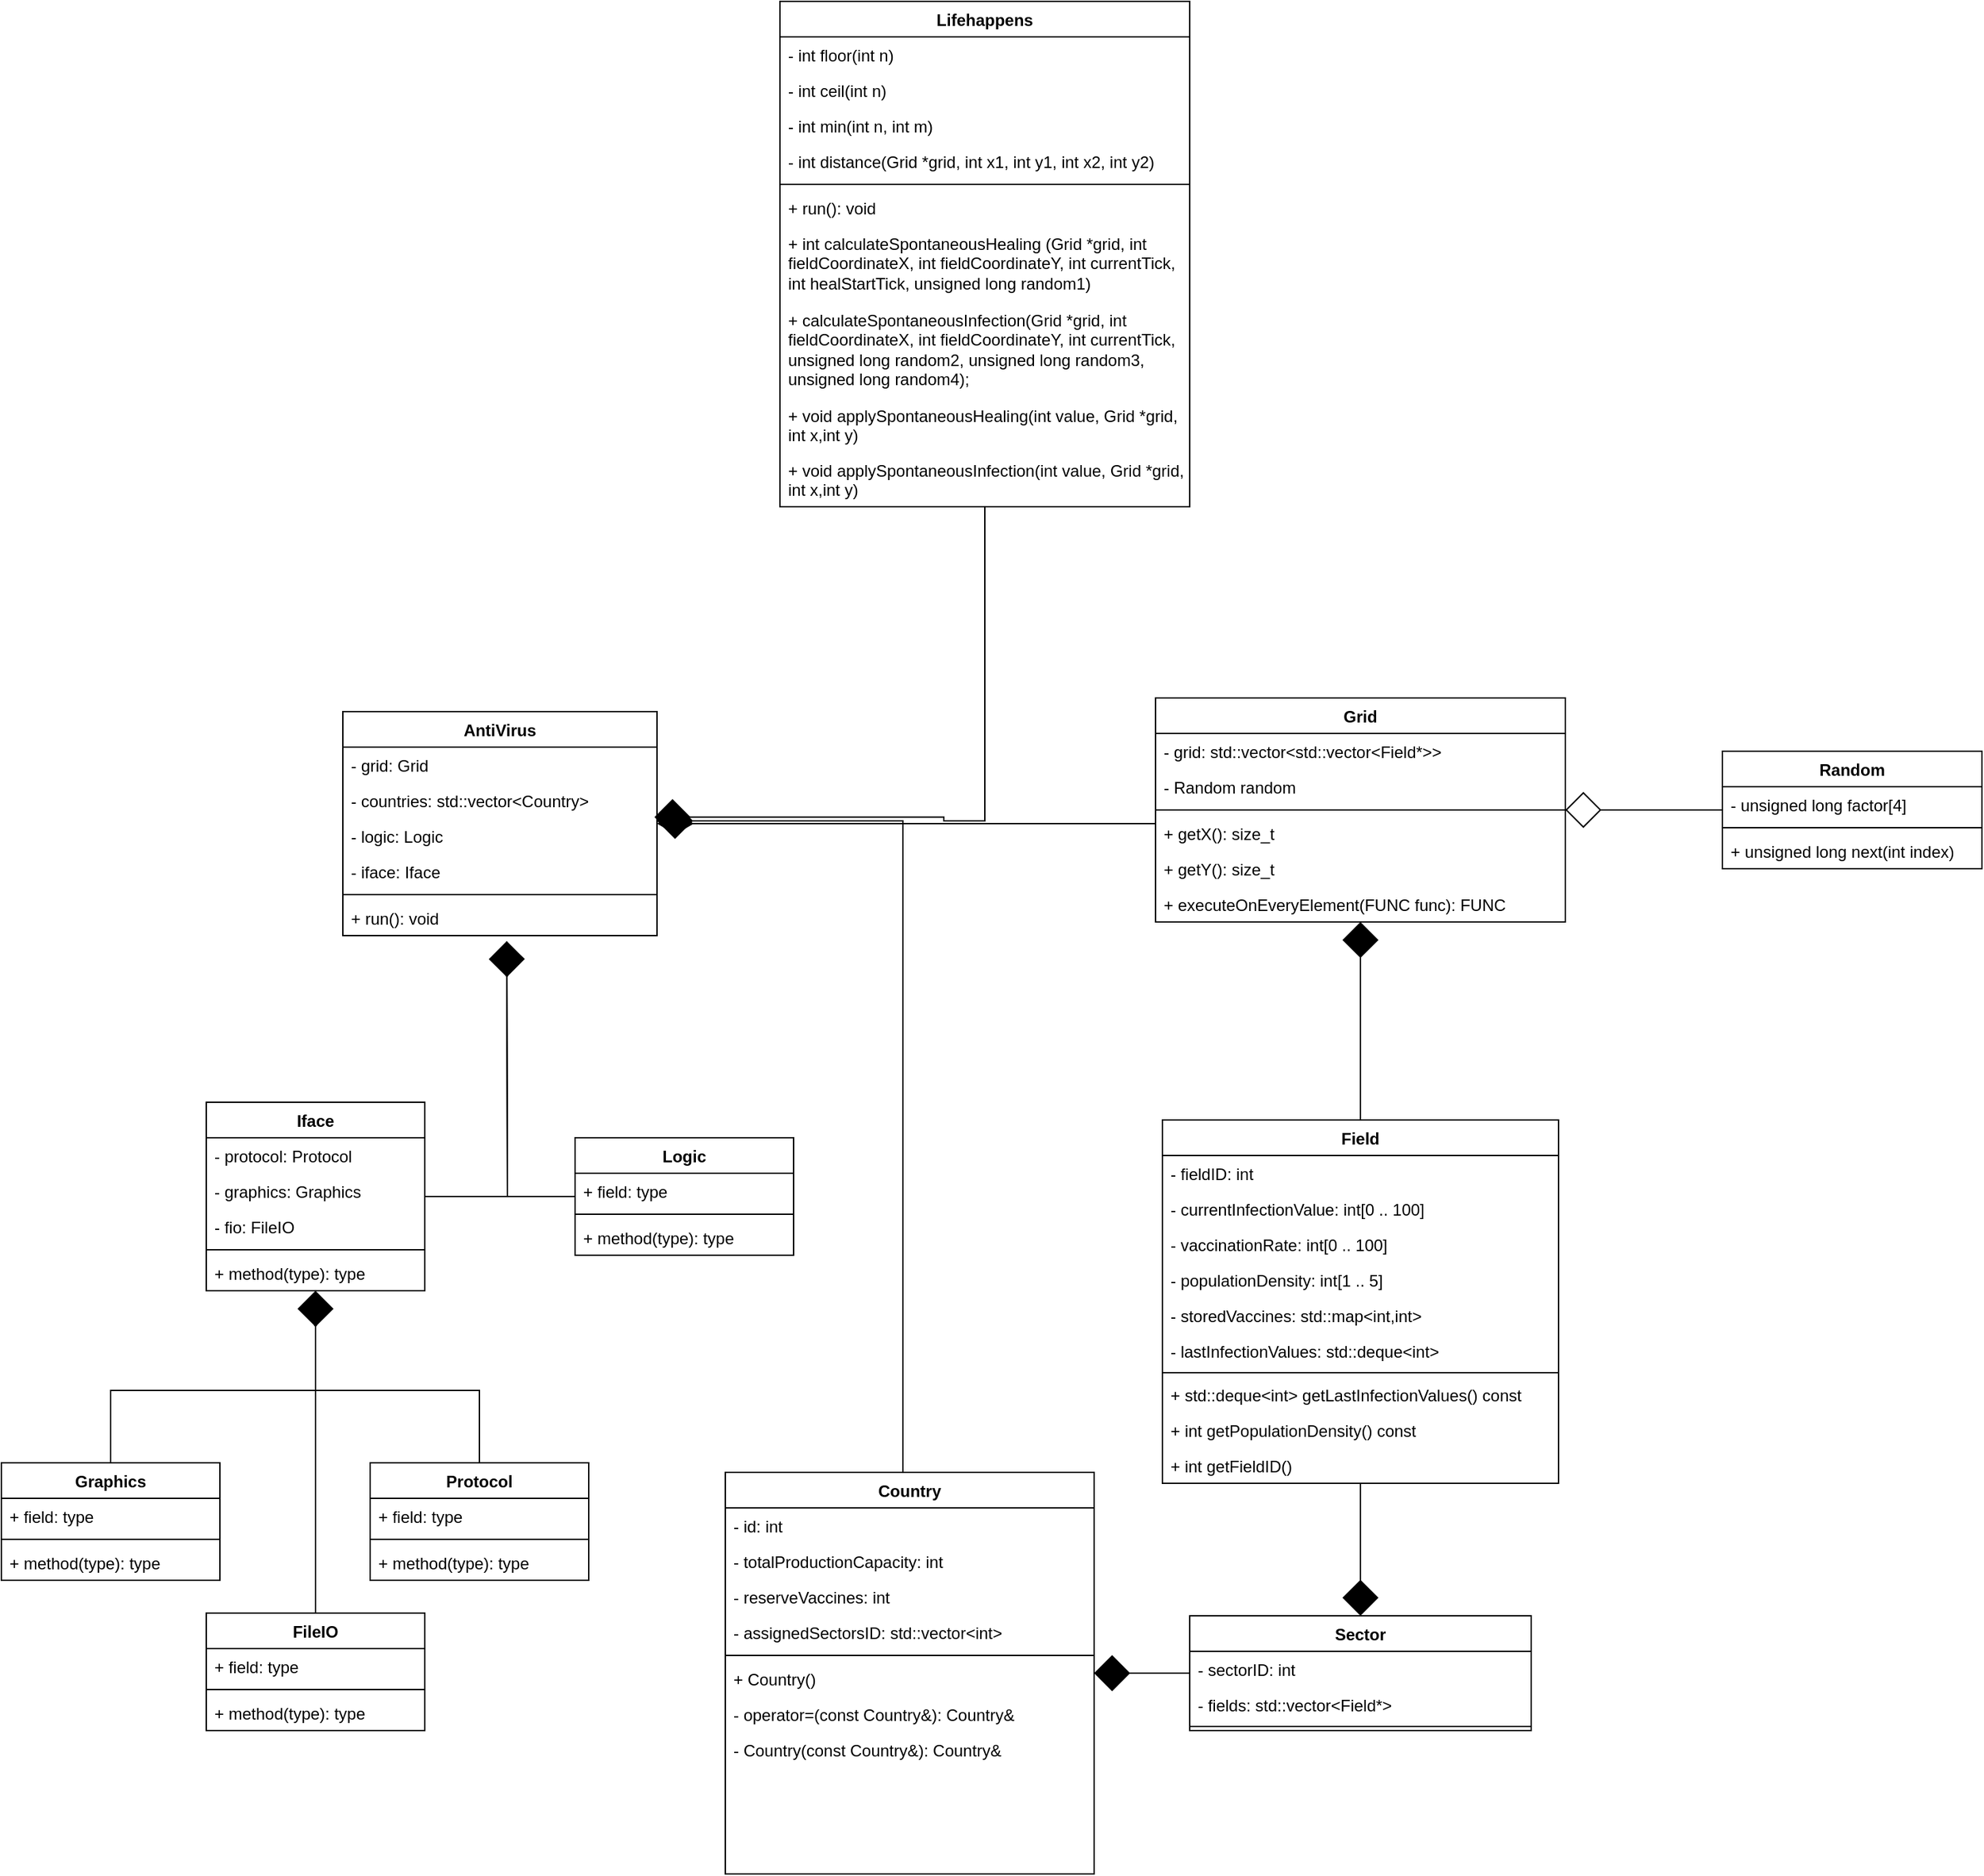 <mxfile version="13.8.0" type="google"><diagram ID="C5RBs43oDa-KdzZeNtuy" name="Page-1"><mxGraphModel dx="3422" dy="2619" grid="1" gridSize="10" guides="1" tooltips="1" connect="1" arrows="1" fold="1" page="1" pageScale="1" pageWidth="827" pageHeight="1169" math="0" shadow="0"><root><mxCell id="WIyWlLk6GJQsqaUBKTNV-0"/><mxCell id="WIyWlLk6GJQsqaUBKTNV-1" parent="WIyWlLk6GJQsqaUBKTNV-0"/><mxCell id="WLsQaqAnKxrEDyTLTu7i-65" style="edgeStyle=orthogonalEdgeStyle;rounded=0;orthogonalLoop=1;jettySize=auto;html=1;endArrow=diamondThin;endFill=1;endSize=24;" parent="WIyWlLk6GJQsqaUBKTNV-1" source="WLsQaqAnKxrEDyTLTu7i-56" edge="1"><mxGeometry relative="1" as="geometry"><mxPoint x="-50" y="188" as="targetPoint"/></mxGeometry></mxCell><mxCell id="WLsQaqAnKxrEDyTLTu7i-56" value="Iface" style="swimlane;fontStyle=1;align=center;verticalAlign=top;childLayout=stackLayout;horizontal=1;startSize=26;horizontalStack=0;resizeParent=1;resizeParentMax=0;resizeLast=0;collapsible=1;marginBottom=0;" parent="WIyWlLk6GJQsqaUBKTNV-1" vertex="1"><mxGeometry x="-270" y="306" width="160" height="138" as="geometry"/></mxCell><mxCell id="WLsQaqAnKxrEDyTLTu7i-60" value="- protocol: Protocol" style="text;align=left;verticalAlign=top;spacingLeft=4;spacingRight=4;overflow=hidden;rotatable=0;points=[[0,0.5],[1,0.5]];portConstraint=eastwest;rounded=0;shadow=0;html=0;" parent="WLsQaqAnKxrEDyTLTu7i-56" vertex="1"><mxGeometry y="26" width="160" height="26" as="geometry"/></mxCell><mxCell id="WLsQaqAnKxrEDyTLTu7i-61" value="- graphics: Graphics" style="text;align=left;verticalAlign=top;spacingLeft=4;spacingRight=4;overflow=hidden;rotatable=0;points=[[0,0.5],[1,0.5]];portConstraint=eastwest;rounded=0;shadow=0;html=0;" parent="WLsQaqAnKxrEDyTLTu7i-56" vertex="1"><mxGeometry y="52" width="160" height="26" as="geometry"/></mxCell><mxCell id="WLsQaqAnKxrEDyTLTu7i-62" value="- fio: FileIO" style="text;align=left;verticalAlign=top;spacingLeft=4;spacingRight=4;overflow=hidden;rotatable=0;points=[[0,0.5],[1,0.5]];portConstraint=eastwest;rounded=0;shadow=0;html=0;" parent="WLsQaqAnKxrEDyTLTu7i-56" vertex="1"><mxGeometry y="78" width="160" height="26" as="geometry"/></mxCell><mxCell id="WLsQaqAnKxrEDyTLTu7i-58" value="" style="line;strokeWidth=1;fillColor=none;align=left;verticalAlign=middle;spacingTop=-1;spacingLeft=3;spacingRight=3;rotatable=0;labelPosition=right;points=[];portConstraint=eastwest;" parent="WLsQaqAnKxrEDyTLTu7i-56" vertex="1"><mxGeometry y="104" width="160" height="8" as="geometry"/></mxCell><mxCell id="WLsQaqAnKxrEDyTLTu7i-59" value="+ method(type): type" style="text;strokeColor=none;fillColor=none;align=left;verticalAlign=top;spacingLeft=4;spacingRight=4;overflow=hidden;rotatable=0;points=[[0,0.5],[1,0.5]];portConstraint=eastwest;" parent="WLsQaqAnKxrEDyTLTu7i-56" vertex="1"><mxGeometry y="112" width="160" height="26" as="geometry"/></mxCell><mxCell id="WLsQaqAnKxrEDyTLTu7i-66" style="edgeStyle=orthogonalEdgeStyle;rounded=0;orthogonalLoop=1;jettySize=auto;html=1;endArrow=diamond;endFill=1;endSize=24;" parent="WIyWlLk6GJQsqaUBKTNV-1" source="WLsQaqAnKxrEDyTLTu7i-45" edge="1"><mxGeometry relative="1" as="geometry"><mxPoint x="-50" y="188" as="targetPoint"/></mxGeometry></mxCell><mxCell id="WLsQaqAnKxrEDyTLTu7i-67" style="edgeStyle=orthogonalEdgeStyle;rounded=0;orthogonalLoop=1;jettySize=auto;html=1;endArrow=diamondThin;endFill=1;endSize=24;" parent="WIyWlLk6GJQsqaUBKTNV-1" source="WLsQaqAnKxrEDyTLTu7i-30" target="WLsQaqAnKxrEDyTLTu7i-56" edge="1"><mxGeometry relative="1" as="geometry"/></mxCell><mxCell id="WLsQaqAnKxrEDyTLTu7i-30" value="Graphics" style="swimlane;fontStyle=1;align=center;verticalAlign=top;childLayout=stackLayout;horizontal=1;startSize=26;horizontalStack=0;resizeParent=1;resizeParentMax=0;resizeLast=0;collapsible=1;marginBottom=0;" parent="WIyWlLk6GJQsqaUBKTNV-1" vertex="1"><mxGeometry x="-420" y="570" width="160" height="86" as="geometry"/></mxCell><mxCell id="WLsQaqAnKxrEDyTLTu7i-31" value="+ field: type" style="text;strokeColor=none;fillColor=none;align=left;verticalAlign=top;spacingLeft=4;spacingRight=4;overflow=hidden;rotatable=0;points=[[0,0.5],[1,0.5]];portConstraint=eastwest;" parent="WLsQaqAnKxrEDyTLTu7i-30" vertex="1"><mxGeometry y="26" width="160" height="26" as="geometry"/></mxCell><mxCell id="WLsQaqAnKxrEDyTLTu7i-32" value="" style="line;strokeWidth=1;fillColor=none;align=left;verticalAlign=middle;spacingTop=-1;spacingLeft=3;spacingRight=3;rotatable=0;labelPosition=right;points=[];portConstraint=eastwest;" parent="WLsQaqAnKxrEDyTLTu7i-30" vertex="1"><mxGeometry y="52" width="160" height="8" as="geometry"/></mxCell><mxCell id="WLsQaqAnKxrEDyTLTu7i-33" value="+ method(type): type" style="text;strokeColor=none;fillColor=none;align=left;verticalAlign=top;spacingLeft=4;spacingRight=4;overflow=hidden;rotatable=0;points=[[0,0.5],[1,0.5]];portConstraint=eastwest;" parent="WLsQaqAnKxrEDyTLTu7i-30" vertex="1"><mxGeometry y="60" width="160" height="26" as="geometry"/></mxCell><mxCell id="WLsQaqAnKxrEDyTLTu7i-68" style="edgeStyle=orthogonalEdgeStyle;rounded=0;orthogonalLoop=1;jettySize=auto;html=1;endArrow=diamondThin;endFill=1;endSize=24;" parent="WIyWlLk6GJQsqaUBKTNV-1" source="WLsQaqAnKxrEDyTLTu7i-34" target="WLsQaqAnKxrEDyTLTu7i-56" edge="1"><mxGeometry relative="1" as="geometry"/></mxCell><mxCell id="WLsQaqAnKxrEDyTLTu7i-34" value="Protocol" style="swimlane;fontStyle=1;align=center;verticalAlign=top;childLayout=stackLayout;horizontal=1;startSize=26;horizontalStack=0;resizeParent=1;resizeParentMax=0;resizeLast=0;collapsible=1;marginBottom=0;" parent="WIyWlLk6GJQsqaUBKTNV-1" vertex="1"><mxGeometry x="-150" y="570" width="160" height="86" as="geometry"/></mxCell><mxCell id="WLsQaqAnKxrEDyTLTu7i-35" value="+ field: type" style="text;strokeColor=none;fillColor=none;align=left;verticalAlign=top;spacingLeft=4;spacingRight=4;overflow=hidden;rotatable=0;points=[[0,0.5],[1,0.5]];portConstraint=eastwest;" parent="WLsQaqAnKxrEDyTLTu7i-34" vertex="1"><mxGeometry y="26" width="160" height="26" as="geometry"/></mxCell><mxCell id="WLsQaqAnKxrEDyTLTu7i-36" value="" style="line;strokeWidth=1;fillColor=none;align=left;verticalAlign=middle;spacingTop=-1;spacingLeft=3;spacingRight=3;rotatable=0;labelPosition=right;points=[];portConstraint=eastwest;" parent="WLsQaqAnKxrEDyTLTu7i-34" vertex="1"><mxGeometry y="52" width="160" height="8" as="geometry"/></mxCell><mxCell id="WLsQaqAnKxrEDyTLTu7i-37" value="+ method(type): type" style="text;strokeColor=none;fillColor=none;align=left;verticalAlign=top;spacingLeft=4;spacingRight=4;overflow=hidden;rotatable=0;points=[[0,0.5],[1,0.5]];portConstraint=eastwest;" parent="WLsQaqAnKxrEDyTLTu7i-34" vertex="1"><mxGeometry y="60" width="160" height="26" as="geometry"/></mxCell><mxCell id="WLsQaqAnKxrEDyTLTu7i-73" style="edgeStyle=orthogonalEdgeStyle;rounded=0;orthogonalLoop=1;jettySize=auto;html=1;endArrow=diamond;endFill=1;endSize=24;" parent="WIyWlLk6GJQsqaUBKTNV-1" source="WLsQaqAnKxrEDyTLTu7i-69" target="WLsQaqAnKxrEDyTLTu7i-56" edge="1"><mxGeometry relative="1" as="geometry"/></mxCell><mxCell id="hWifRzDlr-PRYzr6Nser-12" style="edgeStyle=orthogonalEdgeStyle;rounded=0;orthogonalLoop=1;jettySize=auto;html=1;endArrow=diamond;endFill=0;endSize=24;" edge="1" parent="WIyWlLk6GJQsqaUBKTNV-1" source="hWifRzDlr-PRYzr6Nser-5" target="WLsQaqAnKxrEDyTLTu7i-94"><mxGeometry relative="1" as="geometry"><mxPoint x="810" y="130" as="sourcePoint"/></mxGeometry></mxCell><mxCell id="WLsQaqAnKxrEDyTLTu7i-69" value="FileIO" style="swimlane;fontStyle=1;align=center;verticalAlign=top;childLayout=stackLayout;horizontal=1;startSize=26;horizontalStack=0;resizeParent=1;resizeParentMax=0;resizeLast=0;collapsible=1;marginBottom=0;" parent="WIyWlLk6GJQsqaUBKTNV-1" vertex="1"><mxGeometry x="-270" y="680" width="160" height="86" as="geometry"/></mxCell><mxCell id="WLsQaqAnKxrEDyTLTu7i-70" value="+ field: type" style="text;strokeColor=none;fillColor=none;align=left;verticalAlign=top;spacingLeft=4;spacingRight=4;overflow=hidden;rotatable=0;points=[[0,0.5],[1,0.5]];portConstraint=eastwest;" parent="WLsQaqAnKxrEDyTLTu7i-69" vertex="1"><mxGeometry y="26" width="160" height="26" as="geometry"/></mxCell><mxCell id="WLsQaqAnKxrEDyTLTu7i-71" value="" style="line;strokeWidth=1;fillColor=none;align=left;verticalAlign=middle;spacingTop=-1;spacingLeft=3;spacingRight=3;rotatable=0;labelPosition=right;points=[];portConstraint=eastwest;" parent="WLsQaqAnKxrEDyTLTu7i-69" vertex="1"><mxGeometry y="52" width="160" height="8" as="geometry"/></mxCell><mxCell id="WLsQaqAnKxrEDyTLTu7i-72" value="+ method(type): type" style="text;strokeColor=none;fillColor=none;align=left;verticalAlign=top;spacingLeft=4;spacingRight=4;overflow=hidden;rotatable=0;points=[[0,0.5],[1,0.5]];portConstraint=eastwest;" parent="WLsQaqAnKxrEDyTLTu7i-69" vertex="1"><mxGeometry y="60" width="160" height="26" as="geometry"/></mxCell><mxCell id="WLsQaqAnKxrEDyTLTu7i-130" style="edgeStyle=orthogonalEdgeStyle;rounded=0;orthogonalLoop=1;jettySize=auto;html=1;endArrow=diamond;endFill=1;endSize=24;" parent="WIyWlLk6GJQsqaUBKTNV-1" source="WLsQaqAnKxrEDyTLTu7i-109" target="WLsQaqAnKxrEDyTLTu7i-94" edge="1"><mxGeometry relative="1" as="geometry"/></mxCell><mxCell id="WLsQaqAnKxrEDyTLTu7i-117" style="edgeStyle=orthogonalEdgeStyle;rounded=0;orthogonalLoop=1;jettySize=auto;html=1;endArrow=diamondThin;endFill=1;endSize=24;exitX=0;exitY=0.5;exitDx=0;exitDy=0;" parent="WIyWlLk6GJQsqaUBKTNV-1" source="WLsQaqAnKxrEDyTLTu7i-97" target="WLsQaqAnKxrEDyTLTu7i-88" edge="1"><mxGeometry relative="1" as="geometry"><Array as="points"><mxPoint x="425" y="102"/></Array></mxGeometry></mxCell><mxCell id="WLsQaqAnKxrEDyTLTu7i-128" style="edgeStyle=orthogonalEdgeStyle;rounded=0;orthogonalLoop=1;jettySize=auto;html=1;endArrow=diamond;endFill=1;endSize=24;" parent="WIyWlLk6GJQsqaUBKTNV-1" source="WLsQaqAnKxrEDyTLTu7i-118" target="WLsQaqAnKxrEDyTLTu7i-88" edge="1"><mxGeometry relative="1" as="geometry"><Array as="points"><mxPoint x="240" y="100"/></Array></mxGeometry></mxCell><mxCell id="WLsQaqAnKxrEDyTLTu7i-129" style="edgeStyle=orthogonalEdgeStyle;rounded=0;orthogonalLoop=1;jettySize=auto;html=1;endArrow=diamond;endFill=1;endSize=24;" parent="WIyWlLk6GJQsqaUBKTNV-1" source="WLsQaqAnKxrEDyTLTu7i-99" target="WLsQaqAnKxrEDyTLTu7i-118" edge="1"><mxGeometry relative="1" as="geometry"/></mxCell><mxCell id="WLsQaqAnKxrEDyTLTu7i-131" style="edgeStyle=orthogonalEdgeStyle;rounded=0;orthogonalLoop=1;jettySize=auto;html=1;endArrow=diamond;endFill=1;endSize=24;" parent="WIyWlLk6GJQsqaUBKTNV-1" source="WLsQaqAnKxrEDyTLTu7i-109" target="WLsQaqAnKxrEDyTLTu7i-99" edge="1"><mxGeometry relative="1" as="geometry"/></mxCell><mxCell id="WLsQaqAnKxrEDyTLTu7i-88" value="AntiVirus" style="swimlane;fontStyle=1;align=center;verticalAlign=top;childLayout=stackLayout;horizontal=1;startSize=26;horizontalStack=0;resizeParent=1;resizeParentMax=0;resizeLast=0;collapsible=1;marginBottom=0;" parent="WIyWlLk6GJQsqaUBKTNV-1" vertex="1"><mxGeometry x="-170" y="20" width="230" height="164" as="geometry"/></mxCell><mxCell id="WLsQaqAnKxrEDyTLTu7i-89" value="- grid: Grid&#10;" style="text;strokeColor=none;fillColor=none;align=left;verticalAlign=top;spacingLeft=4;spacingRight=4;overflow=hidden;rotatable=0;points=[[0,0.5],[1,0.5]];portConstraint=eastwest;" parent="WLsQaqAnKxrEDyTLTu7i-88" vertex="1"><mxGeometry y="26" width="230" height="26" as="geometry"/></mxCell><mxCell id="WLsQaqAnKxrEDyTLTu7i-108" value="- countries: std::vector&lt;Country&gt;" style="text;align=left;verticalAlign=top;spacingLeft=4;spacingRight=4;overflow=hidden;rotatable=0;points=[[0,0.5],[1,0.5]];portConstraint=eastwest;rounded=0;shadow=0;html=0;" parent="WLsQaqAnKxrEDyTLTu7i-88" vertex="1"><mxGeometry y="52" width="230" height="26" as="geometry"/></mxCell><mxCell id="WLsQaqAnKxrEDyTLTu7i-90" value="- logic: Logic" style="text;align=left;verticalAlign=top;spacingLeft=4;spacingRight=4;overflow=hidden;rotatable=0;points=[[0,0.5],[1,0.5]];portConstraint=eastwest;rounded=0;shadow=0;html=0;" parent="WLsQaqAnKxrEDyTLTu7i-88" vertex="1"><mxGeometry y="78" width="230" height="26" as="geometry"/></mxCell><mxCell id="WLsQaqAnKxrEDyTLTu7i-91" value="- iface: Iface" style="text;align=left;verticalAlign=top;spacingLeft=4;spacingRight=4;overflow=hidden;rotatable=0;points=[[0,0.5],[1,0.5]];portConstraint=eastwest;rounded=0;shadow=0;html=0;" parent="WLsQaqAnKxrEDyTLTu7i-88" vertex="1"><mxGeometry y="104" width="230" height="26" as="geometry"/></mxCell><mxCell id="WLsQaqAnKxrEDyTLTu7i-92" value="" style="line;strokeWidth=1;fillColor=none;align=left;verticalAlign=middle;spacingTop=-1;spacingLeft=3;spacingRight=3;rotatable=0;labelPosition=right;points=[];portConstraint=eastwest;" parent="WLsQaqAnKxrEDyTLTu7i-88" vertex="1"><mxGeometry y="130" width="230" height="8" as="geometry"/></mxCell><mxCell id="WLsQaqAnKxrEDyTLTu7i-93" value="+ run(): void" style="text;align=left;verticalAlign=top;spacingLeft=4;spacingRight=4;overflow=hidden;rotatable=0;points=[[0,0.5],[1,0.5]];portConstraint=eastwest;rounded=0;shadow=0;html=0;" parent="WLsQaqAnKxrEDyTLTu7i-88" vertex="1"><mxGeometry y="138" width="230" height="26" as="geometry"/></mxCell><mxCell id="WLsQaqAnKxrEDyTLTu7i-99" value="Sector" style="swimlane;fontStyle=1;align=center;verticalAlign=top;childLayout=stackLayout;horizontal=1;startSize=26;horizontalStack=0;resizeParent=1;resizeParentMax=0;resizeLast=0;collapsible=1;marginBottom=0;" parent="WIyWlLk6GJQsqaUBKTNV-1" vertex="1"><mxGeometry x="450" y="682" width="250" height="84" as="geometry"/></mxCell><mxCell id="WLsQaqAnKxrEDyTLTu7i-100" value="- sectorID: int" style="text;strokeColor=none;fillColor=none;align=left;verticalAlign=top;spacingLeft=4;spacingRight=4;overflow=hidden;rotatable=0;points=[[0,0.5],[1,0.5]];portConstraint=eastwest;" parent="WLsQaqAnKxrEDyTLTu7i-99" vertex="1"><mxGeometry y="26" width="250" height="26" as="geometry"/></mxCell><mxCell id="WLsQaqAnKxrEDyTLTu7i-132" value="- fields: std::vector&lt;Field*&gt;" style="text;align=left;verticalAlign=top;spacingLeft=4;spacingRight=4;overflow=hidden;rotatable=0;points=[[0,0.5],[1,0.5]];portConstraint=eastwest;rounded=0;shadow=0;html=0;" parent="WLsQaqAnKxrEDyTLTu7i-99" vertex="1"><mxGeometry y="52" width="250" height="26" as="geometry"/></mxCell><mxCell id="WLsQaqAnKxrEDyTLTu7i-106" value="&#10;" style="line;strokeWidth=1;fillColor=none;align=left;verticalAlign=middle;spacingTop=-1;spacingLeft=3;spacingRight=3;rotatable=0;labelPosition=right;points=[];portConstraint=eastwest;" parent="WLsQaqAnKxrEDyTLTu7i-99" vertex="1"><mxGeometry y="78" width="250" height="6" as="geometry"/></mxCell><mxCell id="WLsQaqAnKxrEDyTLTu7i-118" value="Country" style="swimlane;fontStyle=1;align=center;verticalAlign=top;childLayout=stackLayout;horizontal=1;startSize=26;horizontalStack=0;resizeParent=1;resizeLast=0;collapsible=1;marginBottom=0;rounded=0;shadow=0;strokeWidth=1;" parent="WIyWlLk6GJQsqaUBKTNV-1" vertex="1"><mxGeometry x="110" y="577" width="270" height="294" as="geometry"><mxRectangle x="230" y="140" width="160" height="26" as="alternateBounds"/></mxGeometry></mxCell><mxCell id="WLsQaqAnKxrEDyTLTu7i-119" value="- id: int" style="text;align=left;verticalAlign=top;spacingLeft=4;spacingRight=4;overflow=hidden;rotatable=0;points=[[0,0.5],[1,0.5]];portConstraint=eastwest;" parent="WLsQaqAnKxrEDyTLTu7i-118" vertex="1"><mxGeometry y="26" width="270" height="26" as="geometry"/></mxCell><mxCell id="WLsQaqAnKxrEDyTLTu7i-120" value="- totalProductionCapacity: int" style="text;align=left;verticalAlign=top;spacingLeft=4;spacingRight=4;overflow=hidden;rotatable=0;points=[[0,0.5],[1,0.5]];portConstraint=eastwest;rounded=0;shadow=0;html=0;" parent="WLsQaqAnKxrEDyTLTu7i-118" vertex="1"><mxGeometry y="52" width="270" height="26" as="geometry"/></mxCell><mxCell id="WLsQaqAnKxrEDyTLTu7i-121" value="- reserveVaccines: int" style="text;align=left;verticalAlign=top;spacingLeft=4;spacingRight=4;overflow=hidden;rotatable=0;points=[[0,0.5],[1,0.5]];portConstraint=eastwest;rounded=0;shadow=0;html=0;" parent="WLsQaqAnKxrEDyTLTu7i-118" vertex="1"><mxGeometry y="78" width="270" height="26" as="geometry"/></mxCell><mxCell id="WLsQaqAnKxrEDyTLTu7i-122" value="- assignedSectorsID: std::vector&lt;int&gt;" style="text;align=left;verticalAlign=top;spacingLeft=4;spacingRight=4;overflow=hidden;rotatable=0;points=[[0,0.5],[1,0.5]];portConstraint=eastwest;rounded=0;shadow=0;html=0;" parent="WLsQaqAnKxrEDyTLTu7i-118" vertex="1"><mxGeometry y="104" width="270" height="26" as="geometry"/></mxCell><mxCell id="WLsQaqAnKxrEDyTLTu7i-123" value="" style="line;html=1;strokeWidth=1;align=left;verticalAlign=middle;spacingTop=-1;spacingLeft=3;spacingRight=3;rotatable=0;labelPosition=right;points=[];portConstraint=eastwest;" parent="WLsQaqAnKxrEDyTLTu7i-118" vertex="1"><mxGeometry y="130" width="270" height="8" as="geometry"/></mxCell><mxCell id="WLsQaqAnKxrEDyTLTu7i-124" value="+ Country()&#10;" style="text;align=left;verticalAlign=top;spacingLeft=4;spacingRight=4;overflow=hidden;rotatable=0;points=[[0,0.5],[1,0.5]];portConstraint=eastwest;rounded=0;shadow=0;html=0;" parent="WLsQaqAnKxrEDyTLTu7i-118" vertex="1"><mxGeometry y="138" width="270" height="26" as="geometry"/></mxCell><mxCell id="WLsQaqAnKxrEDyTLTu7i-125" value="- operator=(const Country&amp;): Country&amp;" style="text;align=left;verticalAlign=top;spacingLeft=4;spacingRight=4;overflow=hidden;rotatable=0;points=[[0,0.5],[1,0.5]];portConstraint=eastwest;rounded=0;shadow=0;html=0;" parent="WLsQaqAnKxrEDyTLTu7i-118" vertex="1"><mxGeometry y="164" width="270" height="26" as="geometry"/></mxCell><mxCell id="WLsQaqAnKxrEDyTLTu7i-126" value="- Country(const Country&amp;): Country&amp;" style="text;align=left;verticalAlign=top;spacingLeft=4;spacingRight=4;overflow=hidden;rotatable=0;points=[[0,0.5],[1,0.5]];portConstraint=eastwest;rounded=0;shadow=0;html=0;" parent="WLsQaqAnKxrEDyTLTu7i-118" vertex="1"><mxGeometry y="190" width="270" height="26" as="geometry"/></mxCell><mxCell id="WLsQaqAnKxrEDyTLTu7i-45" value="Logic" style="swimlane;fontStyle=1;align=center;verticalAlign=top;childLayout=stackLayout;horizontal=1;startSize=26;horizontalStack=0;resizeParent=1;resizeParentMax=0;resizeLast=0;collapsible=1;marginBottom=0;" parent="WIyWlLk6GJQsqaUBKTNV-1" vertex="1"><mxGeometry y="332" width="160" height="86" as="geometry"/></mxCell><mxCell id="WLsQaqAnKxrEDyTLTu7i-46" value="+ field: type" style="text;strokeColor=none;fillColor=none;align=left;verticalAlign=top;spacingLeft=4;spacingRight=4;overflow=hidden;rotatable=0;points=[[0,0.5],[1,0.5]];portConstraint=eastwest;" parent="WLsQaqAnKxrEDyTLTu7i-45" vertex="1"><mxGeometry y="26" width="160" height="26" as="geometry"/></mxCell><mxCell id="WLsQaqAnKxrEDyTLTu7i-47" value="" style="line;strokeWidth=1;fillColor=none;align=left;verticalAlign=middle;spacingTop=-1;spacingLeft=3;spacingRight=3;rotatable=0;labelPosition=right;points=[];portConstraint=eastwest;" parent="WLsQaqAnKxrEDyTLTu7i-45" vertex="1"><mxGeometry y="52" width="160" height="8" as="geometry"/></mxCell><mxCell id="WLsQaqAnKxrEDyTLTu7i-48" value="+ method(type): type" style="text;strokeColor=none;fillColor=none;align=left;verticalAlign=top;spacingLeft=4;spacingRight=4;overflow=hidden;rotatable=0;points=[[0,0.5],[1,0.5]];portConstraint=eastwest;" parent="WLsQaqAnKxrEDyTLTu7i-45" vertex="1"><mxGeometry y="60" width="160" height="26" as="geometry"/></mxCell><mxCell id="hWifRzDlr-PRYzr6Nser-24" style="edgeStyle=orthogonalEdgeStyle;rounded=0;orthogonalLoop=1;jettySize=auto;html=1;entryX=0.992;entryY=-0.031;entryDx=0;entryDy=0;endArrow=diamond;endFill=1;endSize=24;entryPerimeter=0;" edge="1" parent="WIyWlLk6GJQsqaUBKTNV-1" source="hWifRzDlr-PRYzr6Nser-13" target="WLsQaqAnKxrEDyTLTu7i-90"><mxGeometry relative="1" as="geometry"><mxPoint x="429" y="-69" as="sourcePoint"/><Array as="points"><mxPoint x="300" y="100"/><mxPoint x="270" y="100"/><mxPoint x="270" y="97"/></Array></mxGeometry></mxCell><mxCell id="WLsQaqAnKxrEDyTLTu7i-109" value="Field" style="swimlane;fontStyle=1;align=center;verticalAlign=top;childLayout=stackLayout;horizontal=1;startSize=26;horizontalStack=0;resizeParent=1;resizeParentMax=0;resizeLast=0;collapsible=1;marginBottom=0;" parent="WIyWlLk6GJQsqaUBKTNV-1" vertex="1"><mxGeometry x="430" y="319" width="290" height="266" as="geometry"/></mxCell><mxCell id="WLsQaqAnKxrEDyTLTu7i-110" value="- fieldID: int" style="text;strokeColor=none;fillColor=none;align=left;verticalAlign=top;spacingLeft=4;spacingRight=4;overflow=hidden;rotatable=0;points=[[0,0.5],[1,0.5]];portConstraint=eastwest;" parent="WLsQaqAnKxrEDyTLTu7i-109" vertex="1"><mxGeometry y="26" width="290" height="26" as="geometry"/></mxCell><mxCell id="WLsQaqAnKxrEDyTLTu7i-111" value="- currentInfectionValue: int[0 .. 100]" style="text;align=left;verticalAlign=top;spacingLeft=4;spacingRight=4;overflow=hidden;rotatable=0;points=[[0,0.5],[1,0.5]];portConstraint=eastwest;rounded=0;shadow=0;html=0;" parent="WLsQaqAnKxrEDyTLTu7i-109" vertex="1"><mxGeometry y="52" width="290" height="26" as="geometry"/></mxCell><mxCell id="WLsQaqAnKxrEDyTLTu7i-112" value="- vaccinationRate: int[0 .. 100]" style="text;align=left;verticalAlign=top;spacingLeft=4;spacingRight=4;overflow=hidden;rotatable=0;points=[[0,0.5],[1,0.5]];portConstraint=eastwest;rounded=0;shadow=0;html=0;" parent="WLsQaqAnKxrEDyTLTu7i-109" vertex="1"><mxGeometry y="78" width="290" height="26" as="geometry"/></mxCell><mxCell id="WLsQaqAnKxrEDyTLTu7i-113" value="- populationDensity: int[1 .. 5]" style="text;align=left;verticalAlign=top;spacingLeft=4;spacingRight=4;overflow=hidden;rotatable=0;points=[[0,0.5],[1,0.5]];portConstraint=eastwest;rounded=0;shadow=0;html=0;" parent="WLsQaqAnKxrEDyTLTu7i-109" vertex="1"><mxGeometry y="104" width="290" height="26" as="geometry"/></mxCell><mxCell id="WLsQaqAnKxrEDyTLTu7i-114" value="- storedVaccines: std::map&lt;int,int&gt;" style="text;align=left;verticalAlign=top;spacingLeft=4;spacingRight=4;overflow=hidden;rotatable=0;points=[[0,0.5],[1,0.5]];portConstraint=eastwest;rounded=0;shadow=0;html=0;" parent="WLsQaqAnKxrEDyTLTu7i-109" vertex="1"><mxGeometry y="130" width="290" height="26" as="geometry"/></mxCell><mxCell id="WLsQaqAnKxrEDyTLTu7i-115" value="- lastInfectionValues: std::deque&lt;int&gt;" style="text;align=left;verticalAlign=top;spacingLeft=4;spacingRight=4;overflow=hidden;rotatable=0;points=[[0,0.5],[1,0.5]];portConstraint=eastwest;rounded=0;shadow=0;html=0;" parent="WLsQaqAnKxrEDyTLTu7i-109" vertex="1"><mxGeometry y="156" width="290" height="26" as="geometry"/></mxCell><mxCell id="WLsQaqAnKxrEDyTLTu7i-116" value="&#10;" style="line;strokeWidth=1;fillColor=none;align=left;verticalAlign=middle;spacingTop=-1;spacingLeft=3;spacingRight=3;rotatable=0;labelPosition=right;points=[];portConstraint=eastwest;" parent="WLsQaqAnKxrEDyTLTu7i-109" vertex="1"><mxGeometry y="182" width="290" height="6" as="geometry"/></mxCell><mxCell id="hWifRzDlr-PRYzr6Nser-2" value="+ std::deque&lt;int&gt; getLastInfectionValues() const" style="text;align=left;verticalAlign=top;spacingLeft=4;spacingRight=4;overflow=hidden;rotatable=0;points=[[0,0.5],[1,0.5]];portConstraint=eastwest;rounded=0;shadow=0;html=0;" vertex="1" parent="WLsQaqAnKxrEDyTLTu7i-109"><mxGeometry y="188" width="290" height="26" as="geometry"/></mxCell><mxCell id="hWifRzDlr-PRYzr6Nser-3" value="+ int getPopulationDensity() const" style="text;align=left;verticalAlign=top;spacingLeft=4;spacingRight=4;overflow=hidden;rotatable=0;points=[[0,0.5],[1,0.5]];portConstraint=eastwest;rounded=0;shadow=0;html=0;" vertex="1" parent="WLsQaqAnKxrEDyTLTu7i-109"><mxGeometry y="214" width="290" height="26" as="geometry"/></mxCell><mxCell id="hWifRzDlr-PRYzr6Nser-4" value="+ int getFieldID()" style="text;align=left;verticalAlign=top;spacingLeft=4;spacingRight=4;overflow=hidden;rotatable=0;points=[[0,0.5],[1,0.5]];portConstraint=eastwest;rounded=0;shadow=0;html=0;" vertex="1" parent="WLsQaqAnKxrEDyTLTu7i-109"><mxGeometry y="240" width="290" height="26" as="geometry"/></mxCell><mxCell id="WLsQaqAnKxrEDyTLTu7i-94" value="Grid" style="swimlane;fontStyle=1;align=center;verticalAlign=top;childLayout=stackLayout;horizontal=1;startSize=26;horizontalStack=0;resizeParent=1;resizeParentMax=0;resizeLast=0;collapsible=1;marginBottom=0;" parent="WIyWlLk6GJQsqaUBKTNV-1" vertex="1"><mxGeometry x="425" y="10" width="300" height="164" as="geometry"/></mxCell><mxCell id="WLsQaqAnKxrEDyTLTu7i-95" value="- grid: std::vector&lt;std::vector&lt;Field*&gt;&gt;" style="text;align=left;verticalAlign=top;spacingLeft=4;spacingRight=4;overflow=hidden;rotatable=0;points=[[0,0.5],[1,0.5]];portConstraint=eastwest;rounded=0;shadow=0;html=0;" parent="WLsQaqAnKxrEDyTLTu7i-94" vertex="1"><mxGeometry y="26" width="300" height="26" as="geometry"/></mxCell><mxCell id="hWifRzDlr-PRYzr6Nser-0" value="- Random random" style="text;align=left;verticalAlign=top;spacingLeft=4;spacingRight=4;overflow=hidden;rotatable=0;points=[[0,0.5],[1,0.5]];portConstraint=eastwest;rounded=0;shadow=0;html=0;" vertex="1" parent="WLsQaqAnKxrEDyTLTu7i-94"><mxGeometry y="52" width="300" height="26" as="geometry"/></mxCell><mxCell id="WLsQaqAnKxrEDyTLTu7i-96" value="" style="line;strokeWidth=1;fillColor=none;align=left;verticalAlign=middle;spacingTop=-1;spacingLeft=3;spacingRight=3;rotatable=0;labelPosition=right;points=[];portConstraint=eastwest;" parent="WLsQaqAnKxrEDyTLTu7i-94" vertex="1"><mxGeometry y="78" width="300" height="8" as="geometry"/></mxCell><mxCell id="WLsQaqAnKxrEDyTLTu7i-97" value="+ getX(): size_t" style="text;strokeColor=none;fillColor=none;align=left;verticalAlign=top;spacingLeft=4;spacingRight=4;overflow=hidden;rotatable=0;points=[[0,0.5],[1,0.5]];portConstraint=eastwest;" parent="WLsQaqAnKxrEDyTLTu7i-94" vertex="1"><mxGeometry y="86" width="300" height="26" as="geometry"/></mxCell><mxCell id="WLsQaqAnKxrEDyTLTu7i-98" value="+ getY(): size_t" style="text;align=left;verticalAlign=top;spacingLeft=4;spacingRight=4;overflow=hidden;rotatable=0;points=[[0,0.5],[1,0.5]];portConstraint=eastwest;rounded=0;shadow=0;html=0;" parent="WLsQaqAnKxrEDyTLTu7i-94" vertex="1"><mxGeometry y="112" width="300" height="26" as="geometry"/></mxCell><mxCell id="WLsQaqAnKxrEDyTLTu7i-134" value="+ executeOnEveryElement(FUNC func): FUNC" style="text;align=left;verticalAlign=top;spacingLeft=4;spacingRight=4;overflow=hidden;rotatable=0;points=[[0,0.5],[1,0.5]];portConstraint=eastwest;rounded=0;shadow=0;html=0;" parent="WLsQaqAnKxrEDyTLTu7i-94" vertex="1"><mxGeometry y="138" width="300" height="26" as="geometry"/></mxCell><mxCell id="hWifRzDlr-PRYzr6Nser-5" value="Random" style="swimlane;fontStyle=1;align=center;verticalAlign=top;childLayout=stackLayout;horizontal=1;startSize=26;horizontalStack=0;resizeParent=1;resizeParentMax=0;resizeLast=0;collapsible=1;marginBottom=0;" vertex="1" parent="WIyWlLk6GJQsqaUBKTNV-1"><mxGeometry x="840" y="49" width="190" height="86" as="geometry"/></mxCell><mxCell id="hWifRzDlr-PRYzr6Nser-6" value="- unsigned long factor[4]" style="text;align=left;verticalAlign=top;spacingLeft=4;spacingRight=4;overflow=hidden;rotatable=0;points=[[0,0.5],[1,0.5]];portConstraint=eastwest;rounded=0;shadow=0;html=0;" vertex="1" parent="hWifRzDlr-PRYzr6Nser-5"><mxGeometry y="26" width="190" height="26" as="geometry"/></mxCell><mxCell id="hWifRzDlr-PRYzr6Nser-8" value="" style="line;strokeWidth=1;fillColor=none;align=left;verticalAlign=middle;spacingTop=-1;spacingLeft=3;spacingRight=3;rotatable=0;labelPosition=right;points=[];portConstraint=eastwest;" vertex="1" parent="hWifRzDlr-PRYzr6Nser-5"><mxGeometry y="52" width="190" height="8" as="geometry"/></mxCell><mxCell id="hWifRzDlr-PRYzr6Nser-10" value="+ unsigned long next(int index)" style="text;align=left;verticalAlign=top;spacingLeft=4;spacingRight=4;overflow=hidden;rotatable=0;points=[[0,0.5],[1,0.5]];portConstraint=eastwest;rounded=0;shadow=0;html=0;" vertex="1" parent="hWifRzDlr-PRYzr6Nser-5"><mxGeometry y="60" width="190" height="26" as="geometry"/></mxCell><mxCell id="hWifRzDlr-PRYzr6Nser-13" value="Lifehappens" style="swimlane;fontStyle=1;align=center;verticalAlign=top;childLayout=stackLayout;horizontal=1;startSize=26;horizontalStack=0;resizeParent=1;resizeParentMax=0;resizeLast=0;collapsible=1;marginBottom=0;" vertex="1" parent="WIyWlLk6GJQsqaUBKTNV-1"><mxGeometry x="150" y="-500" width="300" height="370" as="geometry"/></mxCell><mxCell id="hWifRzDlr-PRYzr6Nser-14" value="- int floor(int n)" style="text;strokeColor=none;fillColor=none;align=left;verticalAlign=top;spacingLeft=4;spacingRight=4;overflow=hidden;rotatable=0;points=[[0,0.5],[1,0.5]];portConstraint=eastwest;" vertex="1" parent="hWifRzDlr-PRYzr6Nser-13"><mxGeometry y="26" width="300" height="26" as="geometry"/></mxCell><mxCell id="hWifRzDlr-PRYzr6Nser-15" value="- int ceil(int n)" style="text;align=left;verticalAlign=top;spacingLeft=4;spacingRight=4;overflow=hidden;rotatable=0;points=[[0,0.5],[1,0.5]];portConstraint=eastwest;rounded=0;shadow=0;html=0;" vertex="1" parent="hWifRzDlr-PRYzr6Nser-13"><mxGeometry y="52" width="300" height="26" as="geometry"/></mxCell><mxCell id="hWifRzDlr-PRYzr6Nser-16" value="- int min(int n, int m)" style="text;align=left;verticalAlign=top;spacingLeft=4;spacingRight=4;overflow=hidden;rotatable=0;points=[[0,0.5],[1,0.5]];portConstraint=eastwest;rounded=0;shadow=0;html=0;" vertex="1" parent="hWifRzDlr-PRYzr6Nser-13"><mxGeometry y="78" width="300" height="26" as="geometry"/></mxCell><mxCell id="hWifRzDlr-PRYzr6Nser-17" value="- int distance(Grid *grid, int x1, int y1, int x2, int y2)" style="text;align=left;verticalAlign=top;spacingLeft=4;spacingRight=4;overflow=hidden;rotatable=0;points=[[0,0.5],[1,0.5]];portConstraint=eastwest;rounded=0;shadow=0;html=0;" vertex="1" parent="hWifRzDlr-PRYzr6Nser-13"><mxGeometry y="104" width="300" height="26" as="geometry"/></mxCell><mxCell id="hWifRzDlr-PRYzr6Nser-18" value="" style="line;strokeWidth=1;fillColor=none;align=left;verticalAlign=middle;spacingTop=-1;spacingLeft=3;spacingRight=3;rotatable=0;labelPosition=right;points=[];portConstraint=eastwest;" vertex="1" parent="hWifRzDlr-PRYzr6Nser-13"><mxGeometry y="130" width="300" height="8" as="geometry"/></mxCell><mxCell id="hWifRzDlr-PRYzr6Nser-19" value="+ run(): void" style="text;align=left;verticalAlign=top;spacingLeft=4;spacingRight=4;overflow=hidden;rotatable=0;points=[[0,0.5],[1,0.5]];portConstraint=eastwest;rounded=0;shadow=0;html=0;" vertex="1" parent="hWifRzDlr-PRYzr6Nser-13"><mxGeometry y="138" width="300" height="26" as="geometry"/></mxCell><mxCell id="hWifRzDlr-PRYzr6Nser-20" value="+ int calculateSpontaneousHealing (Grid *grid, int fieldCoordinateX, int fieldCoordinateY, int currentTick, int healStartTick, unsigned long random1)" style="text;align=left;verticalAlign=top;spacingLeft=4;spacingRight=4;overflow=hidden;rotatable=0;points=[[0,0.5],[1,0.5]];portConstraint=eastwest;rounded=0;shadow=0;html=0;whiteSpace=wrap;" vertex="1" parent="hWifRzDlr-PRYzr6Nser-13"><mxGeometry y="164" width="300" height="56" as="geometry"/></mxCell><mxCell id="hWifRzDlr-PRYzr6Nser-21" value="+ calculateSpontaneousInfection(Grid *grid, int fieldCoordinateX, int fieldCoordinateY, int currentTick, unsigned long random2, unsigned long random3, unsigned long random4);" style="text;align=left;verticalAlign=top;spacingLeft=4;spacingRight=4;overflow=hidden;rotatable=0;points=[[0,0.5],[1,0.5]];portConstraint=eastwest;rounded=0;shadow=0;html=0;whiteSpace=wrap;" vertex="1" parent="hWifRzDlr-PRYzr6Nser-13"><mxGeometry y="220" width="300" height="70" as="geometry"/></mxCell><mxCell id="hWifRzDlr-PRYzr6Nser-23" value="+ void applySpontaneousHealing(int value, Grid *grid, int x,int y)" style="text;align=left;verticalAlign=top;spacingLeft=4;spacingRight=4;overflow=hidden;rotatable=0;points=[[0,0.5],[1,0.5]];portConstraint=eastwest;rounded=0;shadow=0;html=0;whiteSpace=wrap;" vertex="1" parent="hWifRzDlr-PRYzr6Nser-13"><mxGeometry y="290" width="300" height="40" as="geometry"/></mxCell><mxCell id="hWifRzDlr-PRYzr6Nser-22" value="+ void applySpontaneousInfection(int value, Grid *grid, int x,int y)" style="text;align=left;verticalAlign=top;spacingLeft=4;spacingRight=4;overflow=hidden;rotatable=0;points=[[0,0.5],[1,0.5]];portConstraint=eastwest;rounded=0;shadow=0;html=0;whiteSpace=wrap;" vertex="1" parent="hWifRzDlr-PRYzr6Nser-13"><mxGeometry y="330" width="300" height="40" as="geometry"/></mxCell></root></mxGraphModel></diagram></mxfile>